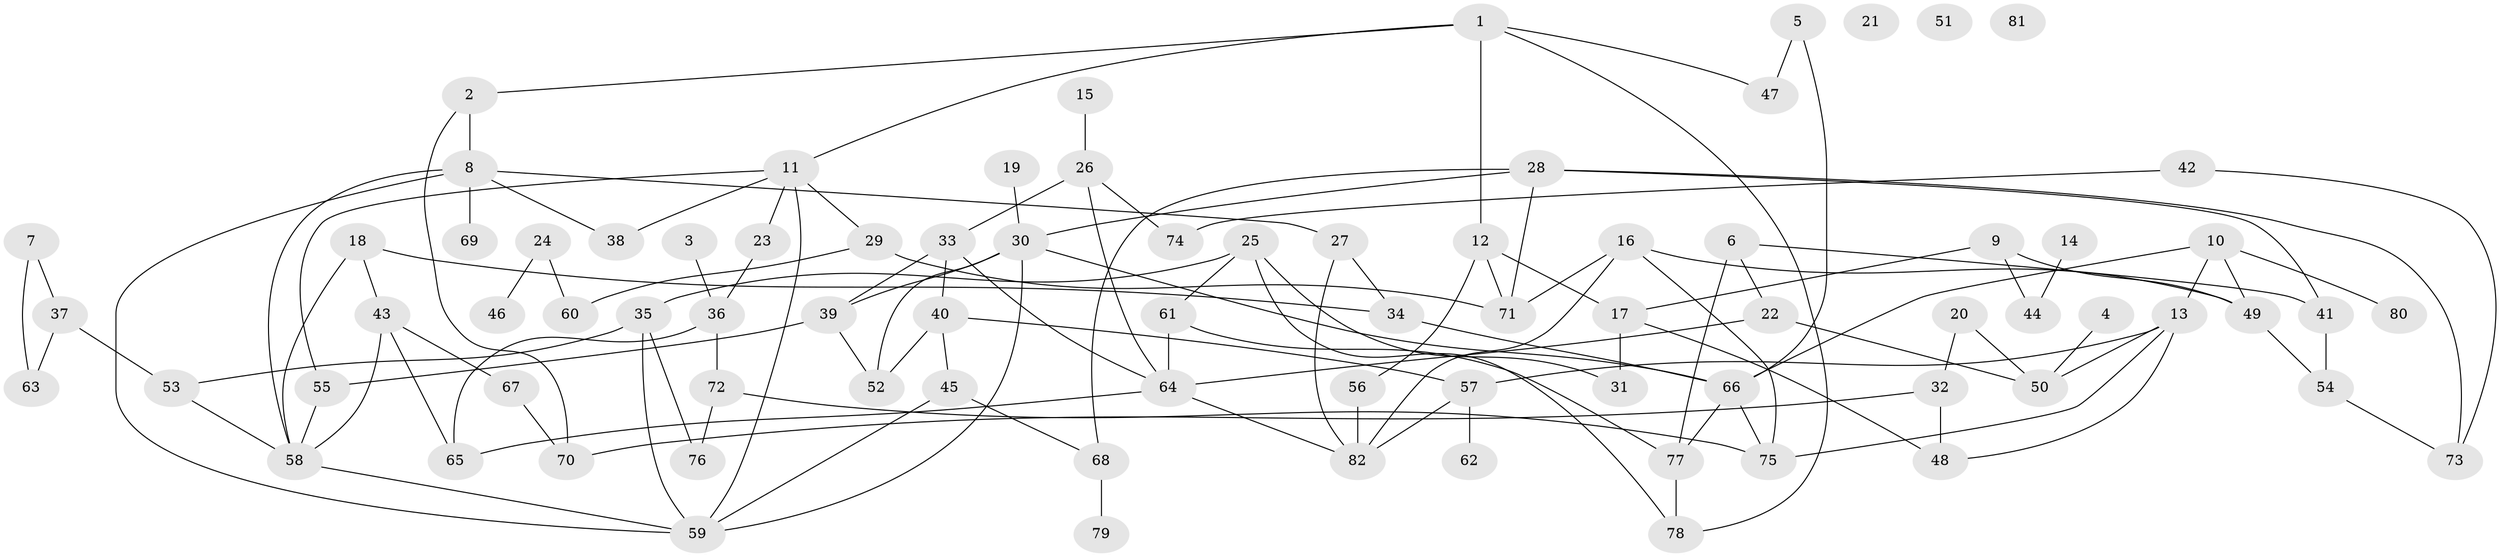 // Generated by graph-tools (version 1.1) at 2025/00/03/09/25 03:00:51]
// undirected, 82 vertices, 124 edges
graph export_dot {
graph [start="1"]
  node [color=gray90,style=filled];
  1;
  2;
  3;
  4;
  5;
  6;
  7;
  8;
  9;
  10;
  11;
  12;
  13;
  14;
  15;
  16;
  17;
  18;
  19;
  20;
  21;
  22;
  23;
  24;
  25;
  26;
  27;
  28;
  29;
  30;
  31;
  32;
  33;
  34;
  35;
  36;
  37;
  38;
  39;
  40;
  41;
  42;
  43;
  44;
  45;
  46;
  47;
  48;
  49;
  50;
  51;
  52;
  53;
  54;
  55;
  56;
  57;
  58;
  59;
  60;
  61;
  62;
  63;
  64;
  65;
  66;
  67;
  68;
  69;
  70;
  71;
  72;
  73;
  74;
  75;
  76;
  77;
  78;
  79;
  80;
  81;
  82;
  1 -- 2;
  1 -- 11;
  1 -- 12;
  1 -- 47;
  1 -- 78;
  2 -- 8;
  2 -- 70;
  3 -- 36;
  4 -- 50;
  5 -- 47;
  5 -- 66;
  6 -- 22;
  6 -- 41;
  6 -- 77;
  7 -- 37;
  7 -- 63;
  8 -- 27;
  8 -- 38;
  8 -- 58;
  8 -- 59;
  8 -- 69;
  9 -- 17;
  9 -- 44;
  9 -- 49;
  10 -- 13;
  10 -- 49;
  10 -- 66;
  10 -- 80;
  11 -- 23;
  11 -- 29;
  11 -- 38;
  11 -- 55;
  11 -- 59;
  12 -- 17;
  12 -- 56;
  12 -- 71;
  13 -- 48;
  13 -- 50;
  13 -- 57;
  13 -- 75;
  14 -- 44;
  15 -- 26;
  16 -- 49;
  16 -- 71;
  16 -- 75;
  16 -- 82;
  17 -- 31;
  17 -- 48;
  18 -- 34;
  18 -- 43;
  18 -- 58;
  19 -- 30;
  20 -- 32;
  20 -- 50;
  22 -- 50;
  22 -- 64;
  23 -- 36;
  24 -- 46;
  24 -- 60;
  25 -- 31;
  25 -- 35;
  25 -- 61;
  25 -- 78;
  26 -- 33;
  26 -- 64;
  26 -- 74;
  27 -- 34;
  27 -- 82;
  28 -- 30;
  28 -- 41;
  28 -- 68;
  28 -- 71;
  28 -- 73;
  29 -- 60;
  29 -- 71;
  30 -- 39;
  30 -- 52;
  30 -- 59;
  30 -- 66;
  32 -- 48;
  32 -- 70;
  33 -- 39;
  33 -- 40;
  33 -- 64;
  34 -- 66;
  35 -- 53;
  35 -- 59;
  35 -- 76;
  36 -- 65;
  36 -- 72;
  37 -- 53;
  37 -- 63;
  39 -- 52;
  39 -- 55;
  40 -- 45;
  40 -- 52;
  40 -- 57;
  41 -- 54;
  42 -- 73;
  42 -- 74;
  43 -- 58;
  43 -- 65;
  43 -- 67;
  45 -- 59;
  45 -- 68;
  49 -- 54;
  53 -- 58;
  54 -- 73;
  55 -- 58;
  56 -- 82;
  57 -- 62;
  57 -- 82;
  58 -- 59;
  61 -- 64;
  61 -- 77;
  64 -- 65;
  64 -- 82;
  66 -- 75;
  66 -- 77;
  67 -- 70;
  68 -- 79;
  72 -- 75;
  72 -- 76;
  77 -- 78;
}
